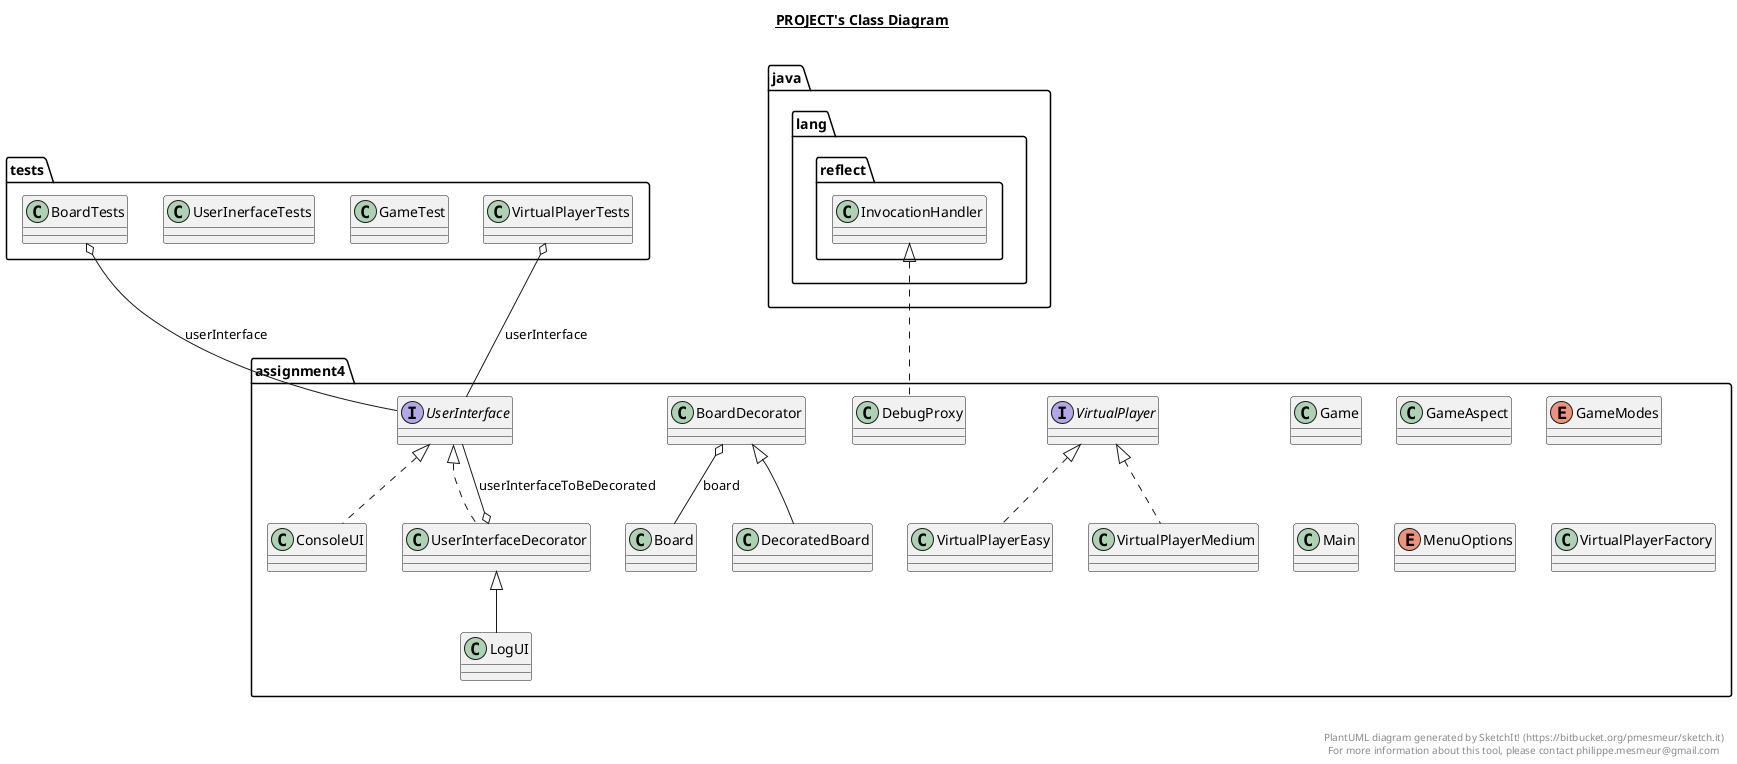 @startuml

title __PROJECT's Class Diagram__\n

  namespace assignment4 {
    class assignment4.Board {
    }
  }
  

  namespace assignment4 {
    class assignment4.BoardDecorator {
    }
  }
  

  namespace assignment4 {
    class assignment4.ConsoleUI {
    }
  }
  

  namespace assignment4 {
    class assignment4.DebugProxy {
    }
  }
  

  namespace assignment4 {
    class assignment4.DecoratedBoard {
    }
  }
  

  namespace assignment4 {
    class assignment4.Game {
    }
  }
  

  namespace assignment4 {
    class assignment4.GameAspect {
    }
  }
  

  namespace assignment4 {
    enum GameModes {
    }
  }
  

  namespace assignment4 {
    class assignment4.LogUI {
    }
  }
  

  namespace assignment4 {
    class assignment4.Main {
    }
  }
  

  namespace assignment4 {
    enum MenuOptions {
    }
  }
  

  namespace assignment4 {
    interface assignment4.UserInterface {
    }
  }
  

  namespace assignment4 {
    class assignment4.UserInterfaceDecorator {
    }
  }
  

  namespace assignment4 {
    interface assignment4.VirtualPlayer {
    }
  }
  

  namespace assignment4 {
    class assignment4.VirtualPlayerEasy {
    }
  }
  

  namespace assignment4 {
    class assignment4.VirtualPlayerFactory {
    }
  }
  

  namespace assignment4 {
    class assignment4.VirtualPlayerMedium {
    }
  }
  

  namespace tests {
    class tests.BoardTests {
    }
  }
  

  namespace tests {
    class tests.GameTest {
    }
  }
  

  namespace tests {
    class tests.UserInerfaceTests {
    }
  }
  

  namespace tests {
    class tests.VirtualPlayerTests {
    }
  }
  

  assignment4.BoardDecorator o-- assignment4.Board : board
  assignment4.ConsoleUI .up.|> assignment4.UserInterface
  assignment4.DebugProxy .up.|> java.lang.reflect.InvocationHandler
  assignment4.DecoratedBoard -up-|> assignment4.BoardDecorator
  assignment4.LogUI -up-|> assignment4.UserInterfaceDecorator
  assignment4.UserInterfaceDecorator .up.|> assignment4.UserInterface
  assignment4.UserInterfaceDecorator o-- assignment4.UserInterface : userInterfaceToBeDecorated
  assignment4.VirtualPlayerEasy .up.|> assignment4.VirtualPlayer
  assignment4.VirtualPlayerMedium .up.|> assignment4.VirtualPlayer
  tests.BoardTests o-- assignment4.UserInterface : userInterface
  tests.VirtualPlayerTests o-- assignment4.UserInterface : userInterface


right footer


PlantUML diagram generated by SketchIt! (https://bitbucket.org/pmesmeur/sketch.it)
For more information about this tool, please contact philippe.mesmeur@gmail.com
endfooter

@enduml
